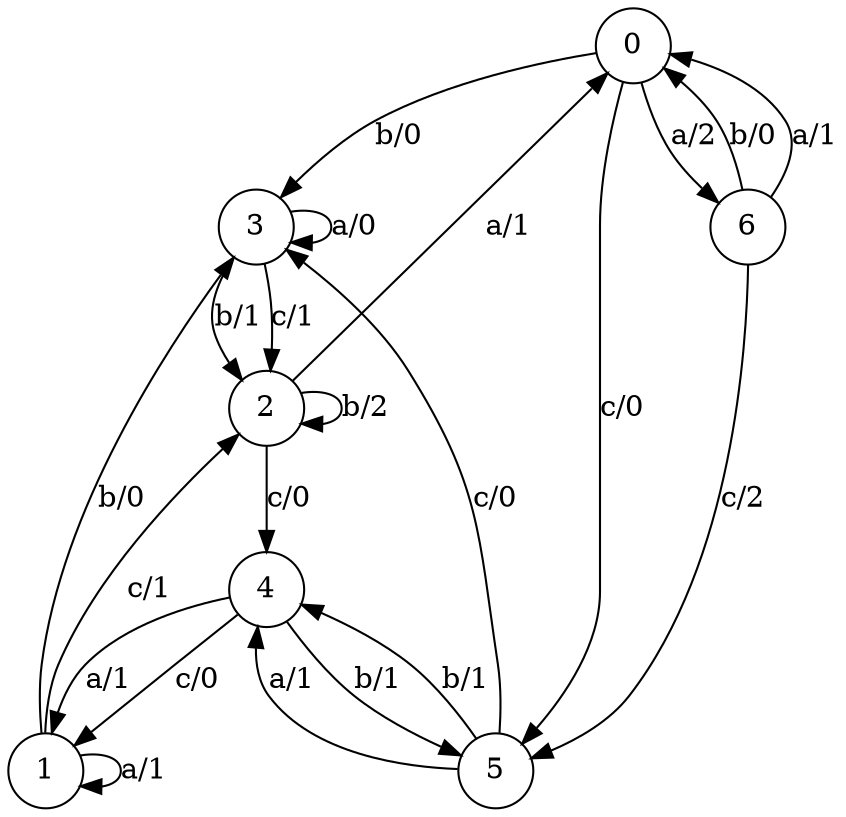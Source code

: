 digraph fsm{
	s_0 [label="0" shape="circle"]
	s_1 [label="1" shape="circle"]
	s_2 [label="2" shape="circle"]
	s_3 [label="3" shape="circle"]
	s_4 [label="4" shape="circle"]
	s_5 [label="5" shape="circle"]
	s_6 [label="6" shape="circle"]
	
	s_0 -> s_6[label="a/2"]
	
	s_2 -> s_4[label="c/0"]
	
	s_6 -> s_0[label="b/0"]
	
	s_2 -> s_0[label="a/1"]
	
	s_1 -> s_1[label="a/1"]
	
	s_5 -> s_4[label="b/1"]
	
	s_2 -> s_2[label="b/2"]
	
	s_1 -> s_3[label="b/0"]
	
	s_5 -> s_4[label="a/1"]
	
	s_5 -> s_3[label="c/0"]
	
	s_4 -> s_1[label="c/0"]
	
	s_4 -> s_5[label="b/1"]
	
	s_4 -> s_1[label="a/1"]
	
	s_1 -> s_2[label="c/1"]
	
	s_6 -> s_0[label="a/1"]
	
	s_6 -> s_5[label="c/2"]
	
	s_3 -> s_3[label="a/0"]
	
	s_0 -> s_5[label="c/0"]
	
	s_0 -> s_3[label="b/0"]
	
	s_3 -> s_2[label="c/1"]
	
	s_3 -> s_2[label="b/1"]
}